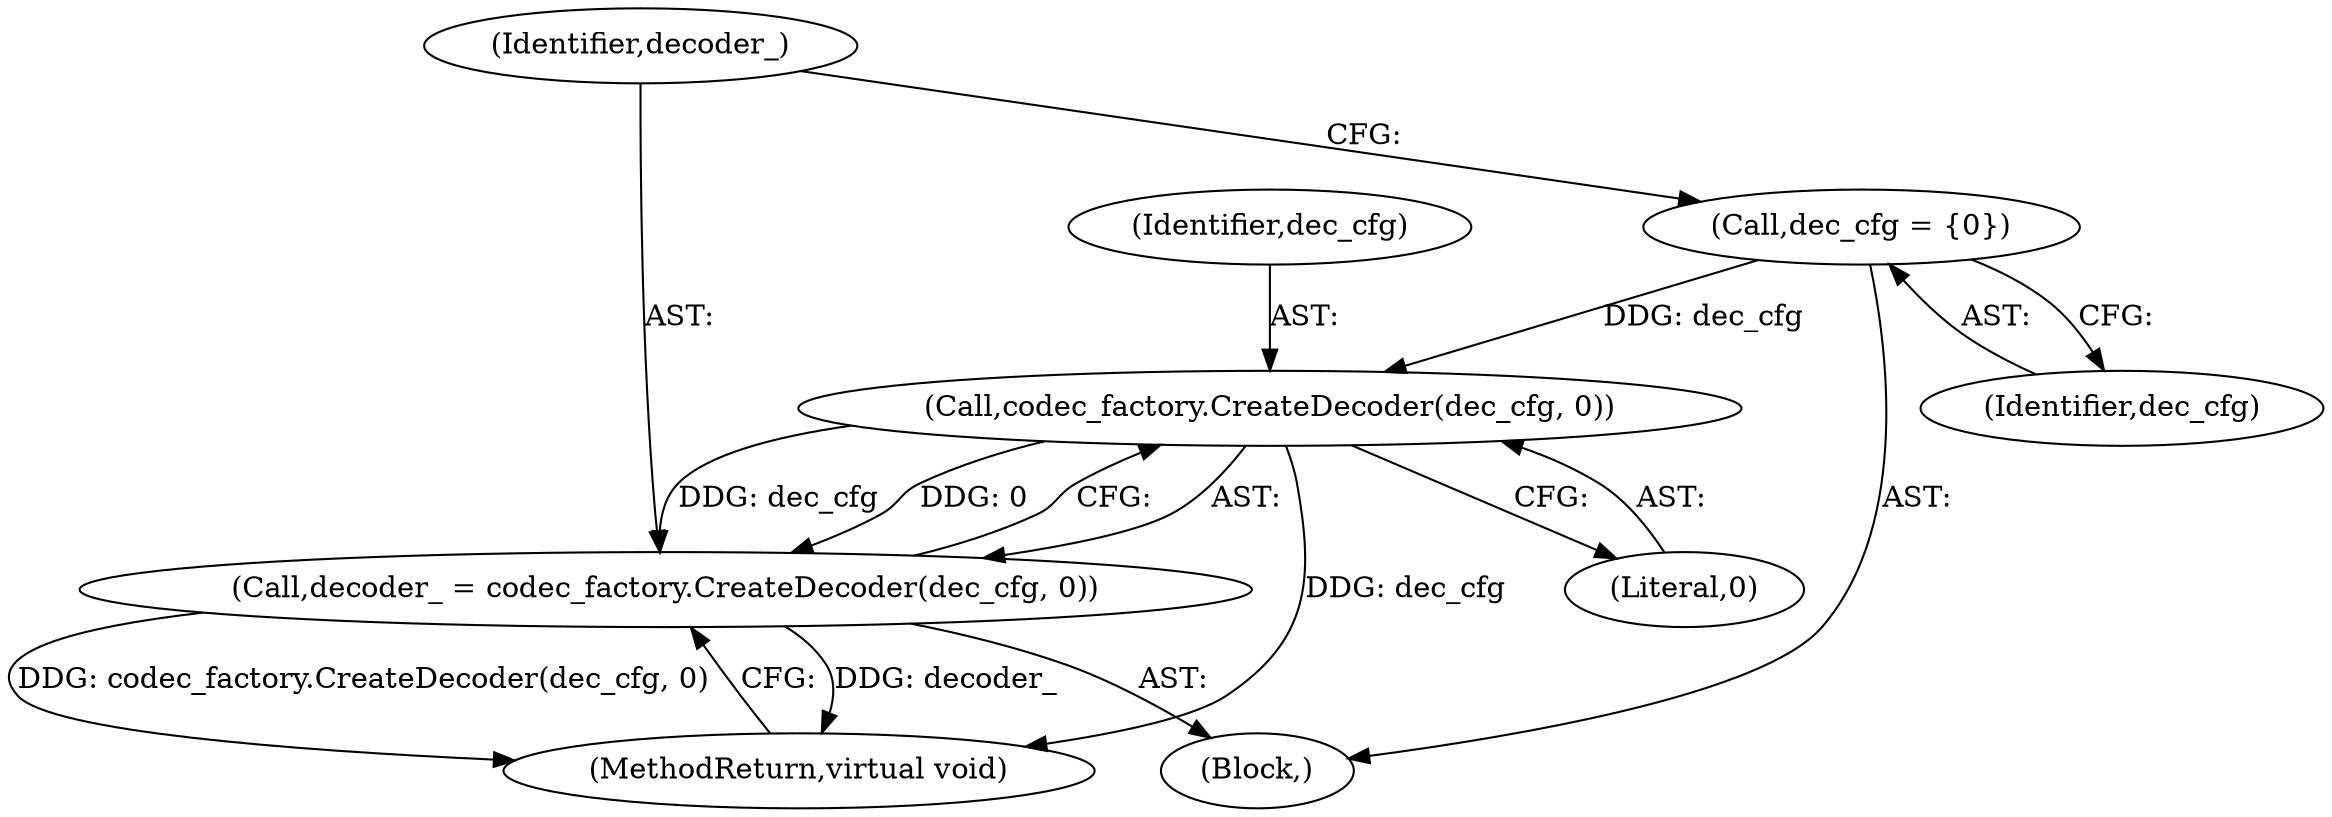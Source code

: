 digraph "1_Android_5a9753fca56f0eeb9f61e342b2fccffc364f9426_105@del" {
"1000166" [label="(Call,dec_cfg = {0})"];
"1000171" [label="(Call,codec_factory.CreateDecoder(dec_cfg, 0))"];
"1000169" [label="(Call,decoder_ = codec_factory.CreateDecoder(dec_cfg, 0))"];
"1000170" [label="(Identifier,decoder_)"];
"1000172" [label="(Identifier,dec_cfg)"];
"1000174" [label="(MethodReturn,virtual void)"];
"1000169" [label="(Call,decoder_ = codec_factory.CreateDecoder(dec_cfg, 0))"];
"1000171" [label="(Call,codec_factory.CreateDecoder(dec_cfg, 0))"];
"1000173" [label="(Literal,0)"];
"1000166" [label="(Call,dec_cfg = {0})"];
"1000167" [label="(Identifier,dec_cfg)"];
"1000101" [label="(Block,)"];
"1000166" -> "1000101"  [label="AST: "];
"1000166" -> "1000167"  [label="CFG: "];
"1000167" -> "1000166"  [label="AST: "];
"1000170" -> "1000166"  [label="CFG: "];
"1000166" -> "1000171"  [label="DDG: dec_cfg"];
"1000171" -> "1000169"  [label="AST: "];
"1000171" -> "1000173"  [label="CFG: "];
"1000172" -> "1000171"  [label="AST: "];
"1000173" -> "1000171"  [label="AST: "];
"1000169" -> "1000171"  [label="CFG: "];
"1000171" -> "1000174"  [label="DDG: dec_cfg"];
"1000171" -> "1000169"  [label="DDG: dec_cfg"];
"1000171" -> "1000169"  [label="DDG: 0"];
"1000169" -> "1000101"  [label="AST: "];
"1000170" -> "1000169"  [label="AST: "];
"1000174" -> "1000169"  [label="CFG: "];
"1000169" -> "1000174"  [label="DDG: decoder_"];
"1000169" -> "1000174"  [label="DDG: codec_factory.CreateDecoder(dec_cfg, 0)"];
}
